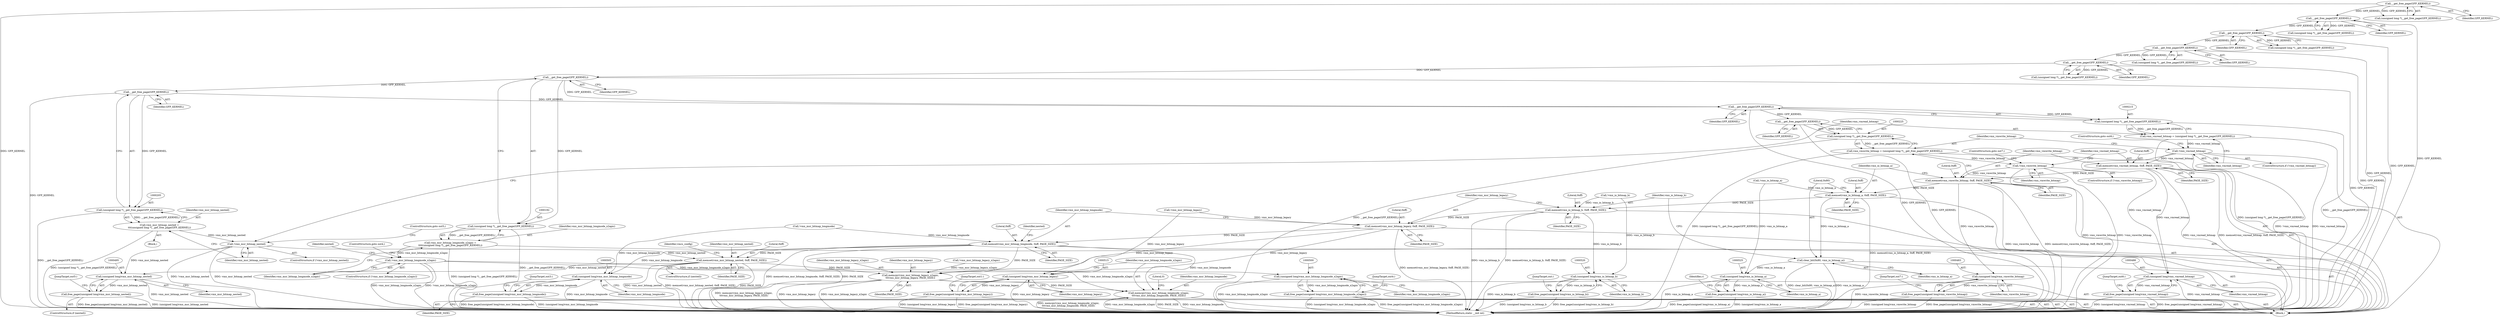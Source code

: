 digraph "0_linux_3ce424e45411cf5a13105e0386b6ecf6eeb4f66f@API" {
"1000193" [label="(Call,__get_free_page(GFP_KERNEL))"];
"1000183" [label="(Call,__get_free_page(GFP_KERNEL))"];
"1000173" [label="(Call,__get_free_page(GFP_KERNEL))"];
"1000163" [label="(Call,__get_free_page(GFP_KERNEL))"];
"1000153" [label="(Call,__get_free_page(GFP_KERNEL))"];
"1000142" [label="(Call,__get_free_page(GFP_KERNEL))"];
"1000191" [label="(Call,(unsigned long *)__get_free_page(GFP_KERNEL))"];
"1000189" [label="(Call,vmx_msr_bitmap_longmode_x2apic =\n\t\t\t\t(unsigned long *)__get_free_page(GFP_KERNEL))"];
"1000196" [label="(Call,!vmx_msr_bitmap_longmode_x2apic)"];
"1000402" [label="(Call,memcpy(vmx_msr_bitmap_longmode_x2apic,\n\t\t\tvmx_msr_bitmap_longmode, PAGE_SIZE))"];
"1000499" [label="(Call,(unsigned long)vmx_msr_bitmap_longmode_x2apic)"];
"1000498" [label="(Call,free_page((unsigned long)vmx_msr_bitmap_longmode_x2apic))"];
"1000206" [label="(Call,__get_free_page(GFP_KERNEL))"];
"1000204" [label="(Call,(unsigned long *)__get_free_page(GFP_KERNEL))"];
"1000202" [label="(Call,vmx_msr_bitmap_nested =\n\t\t\t(unsigned long *)__get_free_page(GFP_KERNEL))"];
"1000209" [label="(Call,!vmx_msr_bitmap_nested)"];
"1000261" [label="(Call,memset(vmx_msr_bitmap_nested, 0xff, PAGE_SIZE))"];
"1000398" [label="(Call,memcpy(vmx_msr_bitmap_legacy_x2apic,\n\t\t\tvmx_msr_bitmap_legacy, PAGE_SIZE))"];
"1000494" [label="(Call,(unsigned long)vmx_msr_bitmap_nested)"];
"1000493" [label="(Call,free_page((unsigned long)vmx_msr_bitmap_nested))"];
"1000216" [label="(Call,__get_free_page(GFP_KERNEL))"];
"1000214" [label="(Call,(unsigned long *)__get_free_page(GFP_KERNEL))"];
"1000212" [label="(Call,vmx_vmread_bitmap = (unsigned long *)__get_free_page(GFP_KERNEL))"];
"1000219" [label="(Call,!vmx_vmread_bitmap)"];
"1000232" [label="(Call,memset(vmx_vmread_bitmap, 0xff, PAGE_SIZE))"];
"1000236" [label="(Call,memset(vmx_vmwrite_bitmap, 0xff, PAGE_SIZE))"];
"1000240" [label="(Call,memset(vmx_io_bitmap_a, 0xff, PAGE_SIZE))"];
"1000244" [label="(Call,clear_bit(0x80, vmx_io_bitmap_a))"];
"1000524" [label="(Call,(unsigned long)vmx_io_bitmap_a)"];
"1000523" [label="(Call,free_page((unsigned long)vmx_io_bitmap_a))"];
"1000247" [label="(Call,memset(vmx_io_bitmap_b, 0xff, PAGE_SIZE))"];
"1000251" [label="(Call,memset(vmx_msr_bitmap_legacy, 0xff, PAGE_SIZE))"];
"1000255" [label="(Call,memset(vmx_msr_bitmap_longmode, 0xff, PAGE_SIZE))"];
"1000504" [label="(Call,(unsigned long)vmx_msr_bitmap_longmode)"];
"1000503" [label="(Call,free_page((unsigned long)vmx_msr_bitmap_longmode))"];
"1000514" [label="(Call,(unsigned long)vmx_msr_bitmap_legacy)"];
"1000513" [label="(Call,free_page((unsigned long)vmx_msr_bitmap_legacy))"];
"1000519" [label="(Call,(unsigned long)vmx_io_bitmap_b)"];
"1000518" [label="(Call,free_page((unsigned long)vmx_io_bitmap_b))"];
"1000482" [label="(Call,(unsigned long)vmx_vmwrite_bitmap)"];
"1000481" [label="(Call,free_page((unsigned long)vmx_vmwrite_bitmap))"];
"1000487" [label="(Call,(unsigned long)vmx_vmread_bitmap)"];
"1000486" [label="(Call,free_page((unsigned long)vmx_vmread_bitmap))"];
"1000226" [label="(Call,__get_free_page(GFP_KERNEL))"];
"1000224" [label="(Call,(unsigned long *)__get_free_page(GFP_KERNEL))"];
"1000222" [label="(Call,vmx_vmwrite_bitmap = (unsigned long *)__get_free_page(GFP_KERNEL))"];
"1000229" [label="(Call,!vmx_vmwrite_bitmap)"];
"1000222" [label="(Call,vmx_vmwrite_bitmap = (unsigned long *)__get_free_page(GFP_KERNEL))"];
"1000240" [label="(Call,memset(vmx_io_bitmap_a, 0xff, PAGE_SIZE))"];
"1000183" [label="(Call,__get_free_page(GFP_KERNEL))"];
"1000486" [label="(Call,free_page((unsigned long)vmx_vmread_bitmap))"];
"1000262" [label="(Identifier,vmx_msr_bitmap_nested)"];
"1000219" [label="(Call,!vmx_vmread_bitmap)"];
"1000194" [label="(Identifier,GFP_KERNEL)"];
"1000519" [label="(Call,(unsigned long)vmx_io_bitmap_b)"];
"1000235" [label="(Identifier,PAGE_SIZE)"];
"1000186" [label="(Call,!vmx_msr_bitmap_longmode)"];
"1000481" [label="(Call,free_page((unsigned long)vmx_vmwrite_bitmap))"];
"1000257" [label="(Literal,0xff)"];
"1000231" [label="(ControlStructure,goto out7;)"];
"1000208" [label="(ControlStructure,if (!vmx_msr_bitmap_nested))"];
"1000506" [label="(Identifier,vmx_msr_bitmap_longmode)"];
"1000202" [label="(Call,vmx_msr_bitmap_nested =\n\t\t\t(unsigned long *)__get_free_page(GFP_KERNEL))"];
"1000166" [label="(Call,!vmx_msr_bitmap_legacy)"];
"1000529" [label="(MethodReturn,static __init int)"];
"1000140" [label="(Call,(unsigned long *)__get_free_page(GFP_KERNEL))"];
"1000513" [label="(Call,free_page((unsigned long)vmx_msr_bitmap_legacy))"];
"1000227" [label="(Identifier,GFP_KERNEL)"];
"1000516" [label="(Identifier,vmx_msr_bitmap_legacy)"];
"1000211" [label="(ControlStructure,goto out5;)"];
"1000256" [label="(Identifier,vmx_msr_bitmap_longmode)"];
"1000143" [label="(Identifier,GFP_KERNEL)"];
"1000407" [label="(Literal,0)"];
"1000230" [label="(Identifier,vmx_vmwrite_bitmap)"];
"1000250" [label="(Identifier,PAGE_SIZE)"];
"1000232" [label="(Call,memset(vmx_vmread_bitmap, 0xff, PAGE_SIZE))"];
"1000514" [label="(Call,(unsigned long)vmx_msr_bitmap_legacy)"];
"1000521" [label="(Identifier,vmx_io_bitmap_b)"];
"1000258" [label="(Identifier,PAGE_SIZE)"];
"1000263" [label="(Literal,0xff)"];
"1000269" [label="(Identifier,vmcs_config)"];
"1000239" [label="(Identifier,PAGE_SIZE)"];
"1000241" [label="(Identifier,vmx_io_bitmap_a)"];
"1000151" [label="(Call,(unsigned long *)__get_free_page(GFP_KERNEL))"];
"1000526" [label="(Identifier,vmx_io_bitmap_a)"];
"1000255" [label="(Call,memset(vmx_msr_bitmap_longmode, 0xff, PAGE_SIZE))"];
"1000404" [label="(Identifier,vmx_msr_bitmap_longmode)"];
"1000200" [label="(Identifier,nested)"];
"1000246" [label="(Identifier,vmx_io_bitmap_a)"];
"1000493" [label="(Call,free_page((unsigned long)vmx_msr_bitmap_nested))"];
"1000181" [label="(Call,(unsigned long *)__get_free_page(GFP_KERNEL))"];
"1000223" [label="(Identifier,vmx_vmwrite_bitmap)"];
"1000249" [label="(Literal,0xff)"];
"1000111" [label="(Block,)"];
"1000217" [label="(Identifier,GFP_KERNEL)"];
"1000204" [label="(Call,(unsigned long *)__get_free_page(GFP_KERNEL))"];
"1000528" [label="(Identifier,r)"];
"1000497" [label="(JumpTarget,out5:)"];
"1000504" [label="(Call,(unsigned long)vmx_msr_bitmap_longmode)"];
"1000164" [label="(Identifier,GFP_KERNEL)"];
"1000171" [label="(Call,(unsigned long *)__get_free_page(GFP_KERNEL))"];
"1000163" [label="(Call,__get_free_page(GFP_KERNEL))"];
"1000243" [label="(Identifier,PAGE_SIZE)"];
"1000523" [label="(Call,free_page((unsigned long)vmx_io_bitmap_a))"];
"1000216" [label="(Call,__get_free_page(GFP_KERNEL))"];
"1000242" [label="(Literal,0xff)"];
"1000399" [label="(Identifier,vmx_msr_bitmap_legacy_x2apic)"];
"1000401" [label="(Identifier,PAGE_SIZE)"];
"1000233" [label="(Identifier,vmx_vmread_bitmap)"];
"1000402" [label="(Call,memcpy(vmx_msr_bitmap_longmode_x2apic,\n\t\t\tvmx_msr_bitmap_longmode, PAGE_SIZE))"];
"1000244" [label="(Call,clear_bit(0x80, vmx_io_bitmap_a))"];
"1000238" [label="(Literal,0xff)"];
"1000498" [label="(Call,free_page((unsigned long)vmx_msr_bitmap_longmode_x2apic))"];
"1000487" [label="(Call,(unsigned long)vmx_vmread_bitmap)"];
"1000190" [label="(Identifier,vmx_msr_bitmap_longmode_x2apic)"];
"1000398" [label="(Call,memcpy(vmx_msr_bitmap_legacy_x2apic,\n\t\t\tvmx_msr_bitmap_legacy, PAGE_SIZE))"];
"1000248" [label="(Identifier,vmx_io_bitmap_b)"];
"1000254" [label="(Identifier,PAGE_SIZE)"];
"1000499" [label="(Call,(unsigned long)vmx_msr_bitmap_longmode_x2apic)"];
"1000400" [label="(Identifier,vmx_msr_bitmap_legacy)"];
"1000174" [label="(Identifier,GFP_KERNEL)"];
"1000482" [label="(Call,(unsigned long)vmx_vmwrite_bitmap)"];
"1000193" [label="(Call,__get_free_page(GFP_KERNEL))"];
"1000142" [label="(Call,__get_free_page(GFP_KERNEL))"];
"1000261" [label="(Call,memset(vmx_msr_bitmap_nested, 0xff, PAGE_SIZE))"];
"1000251" [label="(Call,memset(vmx_msr_bitmap_legacy, 0xff, PAGE_SIZE))"];
"1000226" [label="(Call,__get_free_page(GFP_KERNEL))"];
"1000496" [label="(Identifier,vmx_msr_bitmap_nested)"];
"1000485" [label="(JumpTarget,out7:)"];
"1000206" [label="(Call,__get_free_page(GFP_KERNEL))"];
"1000522" [label="(JumpTarget,out:)"];
"1000176" [label="(Call,!vmx_msr_bitmap_legacy_x2apic)"];
"1000484" [label="(Identifier,vmx_vmwrite_bitmap)"];
"1000203" [label="(Identifier,vmx_msr_bitmap_nested)"];
"1000210" [label="(Identifier,vmx_msr_bitmap_nested)"];
"1000236" [label="(Call,memset(vmx_vmwrite_bitmap, 0xff, PAGE_SIZE))"];
"1000264" [label="(Identifier,PAGE_SIZE)"];
"1000161" [label="(Call,(unsigned long *)__get_free_page(GFP_KERNEL))"];
"1000507" [label="(JumpTarget,out3:)"];
"1000253" [label="(Literal,0xff)"];
"1000201" [label="(Block,)"];
"1000145" [label="(Call,!vmx_io_bitmap_a)"];
"1000220" [label="(Identifier,vmx_vmread_bitmap)"];
"1000245" [label="(Literal,0x80)"];
"1000153" [label="(Call,__get_free_page(GFP_KERNEL))"];
"1000518" [label="(Call,free_page((unsigned long)vmx_io_bitmap_b))"];
"1000197" [label="(Identifier,vmx_msr_bitmap_longmode_x2apic)"];
"1000209" [label="(Call,!vmx_msr_bitmap_nested)"];
"1000491" [label="(ControlStructure,if (nested))"];
"1000234" [label="(Literal,0xff)"];
"1000489" [label="(Identifier,vmx_vmread_bitmap)"];
"1000501" [label="(Identifier,vmx_msr_bitmap_longmode_x2apic)"];
"1000252" [label="(Identifier,vmx_msr_bitmap_legacy)"];
"1000212" [label="(Call,vmx_vmread_bitmap = (unsigned long *)__get_free_page(GFP_KERNEL))"];
"1000490" [label="(JumpTarget,out6:)"];
"1000184" [label="(Identifier,GFP_KERNEL)"];
"1000218" [label="(ControlStructure,if (!vmx_vmread_bitmap))"];
"1000524" [label="(Call,(unsigned long)vmx_io_bitmap_a)"];
"1000207" [label="(Identifier,GFP_KERNEL)"];
"1000214" [label="(Call,(unsigned long *)__get_free_page(GFP_KERNEL))"];
"1000221" [label="(ControlStructure,goto out6;)"];
"1000403" [label="(Identifier,vmx_msr_bitmap_longmode_x2apic)"];
"1000229" [label="(Call,!vmx_vmwrite_bitmap)"];
"1000237" [label="(Identifier,vmx_vmwrite_bitmap)"];
"1000503" [label="(Call,free_page((unsigned long)vmx_msr_bitmap_longmode))"];
"1000196" [label="(Call,!vmx_msr_bitmap_longmode_x2apic)"];
"1000228" [label="(ControlStructure,if (!vmx_vmwrite_bitmap))"];
"1000189" [label="(Call,vmx_msr_bitmap_longmode_x2apic =\n\t\t\t\t(unsigned long *)__get_free_page(GFP_KERNEL))"];
"1000502" [label="(JumpTarget,out4:)"];
"1000517" [label="(JumpTarget,out1:)"];
"1000195" [label="(ControlStructure,if (!vmx_msr_bitmap_longmode_x2apic))"];
"1000405" [label="(Identifier,PAGE_SIZE)"];
"1000247" [label="(Call,memset(vmx_io_bitmap_b, 0xff, PAGE_SIZE))"];
"1000173" [label="(Call,__get_free_page(GFP_KERNEL))"];
"1000259" [label="(ControlStructure,if (nested))"];
"1000156" [label="(Call,!vmx_io_bitmap_b)"];
"1000224" [label="(Call,(unsigned long *)__get_free_page(GFP_KERNEL))"];
"1000198" [label="(ControlStructure,goto out4;)"];
"1000191" [label="(Call,(unsigned long *)__get_free_page(GFP_KERNEL))"];
"1000494" [label="(Call,(unsigned long)vmx_msr_bitmap_nested)"];
"1000260" [label="(Identifier,nested)"];
"1000213" [label="(Identifier,vmx_vmread_bitmap)"];
"1000154" [label="(Identifier,GFP_KERNEL)"];
"1000193" -> "1000191"  [label="AST: "];
"1000193" -> "1000194"  [label="CFG: "];
"1000194" -> "1000193"  [label="AST: "];
"1000191" -> "1000193"  [label="CFG: "];
"1000193" -> "1000529"  [label="DDG: GFP_KERNEL"];
"1000193" -> "1000191"  [label="DDG: GFP_KERNEL"];
"1000183" -> "1000193"  [label="DDG: GFP_KERNEL"];
"1000193" -> "1000206"  [label="DDG: GFP_KERNEL"];
"1000193" -> "1000216"  [label="DDG: GFP_KERNEL"];
"1000183" -> "1000181"  [label="AST: "];
"1000183" -> "1000184"  [label="CFG: "];
"1000184" -> "1000183"  [label="AST: "];
"1000181" -> "1000183"  [label="CFG: "];
"1000183" -> "1000529"  [label="DDG: GFP_KERNEL"];
"1000183" -> "1000181"  [label="DDG: GFP_KERNEL"];
"1000173" -> "1000183"  [label="DDG: GFP_KERNEL"];
"1000173" -> "1000171"  [label="AST: "];
"1000173" -> "1000174"  [label="CFG: "];
"1000174" -> "1000173"  [label="AST: "];
"1000171" -> "1000173"  [label="CFG: "];
"1000173" -> "1000529"  [label="DDG: GFP_KERNEL"];
"1000173" -> "1000171"  [label="DDG: GFP_KERNEL"];
"1000163" -> "1000173"  [label="DDG: GFP_KERNEL"];
"1000163" -> "1000161"  [label="AST: "];
"1000163" -> "1000164"  [label="CFG: "];
"1000164" -> "1000163"  [label="AST: "];
"1000161" -> "1000163"  [label="CFG: "];
"1000163" -> "1000529"  [label="DDG: GFP_KERNEL"];
"1000163" -> "1000161"  [label="DDG: GFP_KERNEL"];
"1000153" -> "1000163"  [label="DDG: GFP_KERNEL"];
"1000153" -> "1000151"  [label="AST: "];
"1000153" -> "1000154"  [label="CFG: "];
"1000154" -> "1000153"  [label="AST: "];
"1000151" -> "1000153"  [label="CFG: "];
"1000153" -> "1000529"  [label="DDG: GFP_KERNEL"];
"1000153" -> "1000151"  [label="DDG: GFP_KERNEL"];
"1000142" -> "1000153"  [label="DDG: GFP_KERNEL"];
"1000142" -> "1000140"  [label="AST: "];
"1000142" -> "1000143"  [label="CFG: "];
"1000143" -> "1000142"  [label="AST: "];
"1000140" -> "1000142"  [label="CFG: "];
"1000142" -> "1000529"  [label="DDG: GFP_KERNEL"];
"1000142" -> "1000140"  [label="DDG: GFP_KERNEL"];
"1000191" -> "1000189"  [label="AST: "];
"1000192" -> "1000191"  [label="AST: "];
"1000189" -> "1000191"  [label="CFG: "];
"1000191" -> "1000529"  [label="DDG: __get_free_page(GFP_KERNEL)"];
"1000191" -> "1000189"  [label="DDG: __get_free_page(GFP_KERNEL)"];
"1000189" -> "1000111"  [label="AST: "];
"1000190" -> "1000189"  [label="AST: "];
"1000197" -> "1000189"  [label="CFG: "];
"1000189" -> "1000529"  [label="DDG: (unsigned long *)__get_free_page(GFP_KERNEL)"];
"1000189" -> "1000196"  [label="DDG: vmx_msr_bitmap_longmode_x2apic"];
"1000196" -> "1000195"  [label="AST: "];
"1000196" -> "1000197"  [label="CFG: "];
"1000197" -> "1000196"  [label="AST: "];
"1000198" -> "1000196"  [label="CFG: "];
"1000200" -> "1000196"  [label="CFG: "];
"1000196" -> "1000529"  [label="DDG: vmx_msr_bitmap_longmode_x2apic"];
"1000196" -> "1000529"  [label="DDG: !vmx_msr_bitmap_longmode_x2apic"];
"1000196" -> "1000402"  [label="DDG: vmx_msr_bitmap_longmode_x2apic"];
"1000196" -> "1000499"  [label="DDG: vmx_msr_bitmap_longmode_x2apic"];
"1000402" -> "1000111"  [label="AST: "];
"1000402" -> "1000405"  [label="CFG: "];
"1000403" -> "1000402"  [label="AST: "];
"1000404" -> "1000402"  [label="AST: "];
"1000405" -> "1000402"  [label="AST: "];
"1000407" -> "1000402"  [label="CFG: "];
"1000402" -> "1000529"  [label="DDG: PAGE_SIZE"];
"1000402" -> "1000529"  [label="DDG: vmx_msr_bitmap_longmode"];
"1000402" -> "1000529"  [label="DDG: memcpy(vmx_msr_bitmap_longmode_x2apic,\n\t\t\tvmx_msr_bitmap_longmode, PAGE_SIZE)"];
"1000402" -> "1000529"  [label="DDG: vmx_msr_bitmap_longmode_x2apic"];
"1000255" -> "1000402"  [label="DDG: vmx_msr_bitmap_longmode"];
"1000398" -> "1000402"  [label="DDG: PAGE_SIZE"];
"1000499" -> "1000498"  [label="AST: "];
"1000499" -> "1000501"  [label="CFG: "];
"1000500" -> "1000499"  [label="AST: "];
"1000501" -> "1000499"  [label="AST: "];
"1000498" -> "1000499"  [label="CFG: "];
"1000499" -> "1000529"  [label="DDG: vmx_msr_bitmap_longmode_x2apic"];
"1000499" -> "1000498"  [label="DDG: vmx_msr_bitmap_longmode_x2apic"];
"1000498" -> "1000111"  [label="AST: "];
"1000502" -> "1000498"  [label="CFG: "];
"1000498" -> "1000529"  [label="DDG: free_page((unsigned long)vmx_msr_bitmap_longmode_x2apic)"];
"1000498" -> "1000529"  [label="DDG: (unsigned long)vmx_msr_bitmap_longmode_x2apic"];
"1000206" -> "1000204"  [label="AST: "];
"1000206" -> "1000207"  [label="CFG: "];
"1000207" -> "1000206"  [label="AST: "];
"1000204" -> "1000206"  [label="CFG: "];
"1000206" -> "1000529"  [label="DDG: GFP_KERNEL"];
"1000206" -> "1000204"  [label="DDG: GFP_KERNEL"];
"1000206" -> "1000216"  [label="DDG: GFP_KERNEL"];
"1000204" -> "1000202"  [label="AST: "];
"1000205" -> "1000204"  [label="AST: "];
"1000202" -> "1000204"  [label="CFG: "];
"1000204" -> "1000529"  [label="DDG: __get_free_page(GFP_KERNEL)"];
"1000204" -> "1000202"  [label="DDG: __get_free_page(GFP_KERNEL)"];
"1000202" -> "1000201"  [label="AST: "];
"1000203" -> "1000202"  [label="AST: "];
"1000210" -> "1000202"  [label="CFG: "];
"1000202" -> "1000529"  [label="DDG: (unsigned long *)__get_free_page(GFP_KERNEL)"];
"1000202" -> "1000209"  [label="DDG: vmx_msr_bitmap_nested"];
"1000209" -> "1000208"  [label="AST: "];
"1000209" -> "1000210"  [label="CFG: "];
"1000210" -> "1000209"  [label="AST: "];
"1000211" -> "1000209"  [label="CFG: "];
"1000213" -> "1000209"  [label="CFG: "];
"1000209" -> "1000529"  [label="DDG: !vmx_msr_bitmap_nested"];
"1000209" -> "1000529"  [label="DDG: vmx_msr_bitmap_nested"];
"1000209" -> "1000261"  [label="DDG: vmx_msr_bitmap_nested"];
"1000209" -> "1000494"  [label="DDG: vmx_msr_bitmap_nested"];
"1000261" -> "1000259"  [label="AST: "];
"1000261" -> "1000264"  [label="CFG: "];
"1000262" -> "1000261"  [label="AST: "];
"1000263" -> "1000261"  [label="AST: "];
"1000264" -> "1000261"  [label="AST: "];
"1000269" -> "1000261"  [label="CFG: "];
"1000261" -> "1000529"  [label="DDG: PAGE_SIZE"];
"1000261" -> "1000529"  [label="DDG: vmx_msr_bitmap_nested"];
"1000261" -> "1000529"  [label="DDG: memset(vmx_msr_bitmap_nested, 0xff, PAGE_SIZE)"];
"1000255" -> "1000261"  [label="DDG: PAGE_SIZE"];
"1000261" -> "1000398"  [label="DDG: PAGE_SIZE"];
"1000261" -> "1000494"  [label="DDG: vmx_msr_bitmap_nested"];
"1000398" -> "1000111"  [label="AST: "];
"1000398" -> "1000401"  [label="CFG: "];
"1000399" -> "1000398"  [label="AST: "];
"1000400" -> "1000398"  [label="AST: "];
"1000401" -> "1000398"  [label="AST: "];
"1000403" -> "1000398"  [label="CFG: "];
"1000398" -> "1000529"  [label="DDG: memcpy(vmx_msr_bitmap_legacy_x2apic,\n\t\t\tvmx_msr_bitmap_legacy, PAGE_SIZE)"];
"1000398" -> "1000529"  [label="DDG: vmx_msr_bitmap_legacy"];
"1000398" -> "1000529"  [label="DDG: vmx_msr_bitmap_legacy_x2apic"];
"1000176" -> "1000398"  [label="DDG: vmx_msr_bitmap_legacy_x2apic"];
"1000251" -> "1000398"  [label="DDG: vmx_msr_bitmap_legacy"];
"1000255" -> "1000398"  [label="DDG: PAGE_SIZE"];
"1000494" -> "1000493"  [label="AST: "];
"1000494" -> "1000496"  [label="CFG: "];
"1000495" -> "1000494"  [label="AST: "];
"1000496" -> "1000494"  [label="AST: "];
"1000493" -> "1000494"  [label="CFG: "];
"1000494" -> "1000529"  [label="DDG: vmx_msr_bitmap_nested"];
"1000494" -> "1000493"  [label="DDG: vmx_msr_bitmap_nested"];
"1000493" -> "1000491"  [label="AST: "];
"1000497" -> "1000493"  [label="CFG: "];
"1000493" -> "1000529"  [label="DDG: (unsigned long)vmx_msr_bitmap_nested"];
"1000493" -> "1000529"  [label="DDG: free_page((unsigned long)vmx_msr_bitmap_nested)"];
"1000216" -> "1000214"  [label="AST: "];
"1000216" -> "1000217"  [label="CFG: "];
"1000217" -> "1000216"  [label="AST: "];
"1000214" -> "1000216"  [label="CFG: "];
"1000216" -> "1000529"  [label="DDG: GFP_KERNEL"];
"1000216" -> "1000214"  [label="DDG: GFP_KERNEL"];
"1000216" -> "1000226"  [label="DDG: GFP_KERNEL"];
"1000214" -> "1000212"  [label="AST: "];
"1000215" -> "1000214"  [label="AST: "];
"1000212" -> "1000214"  [label="CFG: "];
"1000214" -> "1000529"  [label="DDG: __get_free_page(GFP_KERNEL)"];
"1000214" -> "1000212"  [label="DDG: __get_free_page(GFP_KERNEL)"];
"1000212" -> "1000111"  [label="AST: "];
"1000213" -> "1000212"  [label="AST: "];
"1000220" -> "1000212"  [label="CFG: "];
"1000212" -> "1000529"  [label="DDG: (unsigned long *)__get_free_page(GFP_KERNEL)"];
"1000212" -> "1000219"  [label="DDG: vmx_vmread_bitmap"];
"1000219" -> "1000218"  [label="AST: "];
"1000219" -> "1000220"  [label="CFG: "];
"1000220" -> "1000219"  [label="AST: "];
"1000221" -> "1000219"  [label="CFG: "];
"1000223" -> "1000219"  [label="CFG: "];
"1000219" -> "1000529"  [label="DDG: !vmx_vmread_bitmap"];
"1000219" -> "1000529"  [label="DDG: vmx_vmread_bitmap"];
"1000219" -> "1000232"  [label="DDG: vmx_vmread_bitmap"];
"1000219" -> "1000487"  [label="DDG: vmx_vmread_bitmap"];
"1000232" -> "1000111"  [label="AST: "];
"1000232" -> "1000235"  [label="CFG: "];
"1000233" -> "1000232"  [label="AST: "];
"1000234" -> "1000232"  [label="AST: "];
"1000235" -> "1000232"  [label="AST: "];
"1000237" -> "1000232"  [label="CFG: "];
"1000232" -> "1000529"  [label="DDG: vmx_vmread_bitmap"];
"1000232" -> "1000529"  [label="DDG: memset(vmx_vmread_bitmap, 0xff, PAGE_SIZE)"];
"1000232" -> "1000236"  [label="DDG: PAGE_SIZE"];
"1000232" -> "1000487"  [label="DDG: vmx_vmread_bitmap"];
"1000236" -> "1000111"  [label="AST: "];
"1000236" -> "1000239"  [label="CFG: "];
"1000237" -> "1000236"  [label="AST: "];
"1000238" -> "1000236"  [label="AST: "];
"1000239" -> "1000236"  [label="AST: "];
"1000241" -> "1000236"  [label="CFG: "];
"1000236" -> "1000529"  [label="DDG: vmx_vmwrite_bitmap"];
"1000236" -> "1000529"  [label="DDG: memset(vmx_vmwrite_bitmap, 0xff, PAGE_SIZE)"];
"1000229" -> "1000236"  [label="DDG: vmx_vmwrite_bitmap"];
"1000236" -> "1000240"  [label="DDG: PAGE_SIZE"];
"1000236" -> "1000482"  [label="DDG: vmx_vmwrite_bitmap"];
"1000240" -> "1000111"  [label="AST: "];
"1000240" -> "1000243"  [label="CFG: "];
"1000241" -> "1000240"  [label="AST: "];
"1000242" -> "1000240"  [label="AST: "];
"1000243" -> "1000240"  [label="AST: "];
"1000245" -> "1000240"  [label="CFG: "];
"1000240" -> "1000529"  [label="DDG: memset(vmx_io_bitmap_a, 0xff, PAGE_SIZE)"];
"1000145" -> "1000240"  [label="DDG: vmx_io_bitmap_a"];
"1000240" -> "1000244"  [label="DDG: vmx_io_bitmap_a"];
"1000240" -> "1000247"  [label="DDG: PAGE_SIZE"];
"1000244" -> "1000111"  [label="AST: "];
"1000244" -> "1000246"  [label="CFG: "];
"1000245" -> "1000244"  [label="AST: "];
"1000246" -> "1000244"  [label="AST: "];
"1000248" -> "1000244"  [label="CFG: "];
"1000244" -> "1000529"  [label="DDG: clear_bit(0x80, vmx_io_bitmap_a)"];
"1000244" -> "1000529"  [label="DDG: vmx_io_bitmap_a"];
"1000244" -> "1000524"  [label="DDG: vmx_io_bitmap_a"];
"1000524" -> "1000523"  [label="AST: "];
"1000524" -> "1000526"  [label="CFG: "];
"1000525" -> "1000524"  [label="AST: "];
"1000526" -> "1000524"  [label="AST: "];
"1000523" -> "1000524"  [label="CFG: "];
"1000524" -> "1000529"  [label="DDG: vmx_io_bitmap_a"];
"1000524" -> "1000523"  [label="DDG: vmx_io_bitmap_a"];
"1000145" -> "1000524"  [label="DDG: vmx_io_bitmap_a"];
"1000523" -> "1000111"  [label="AST: "];
"1000528" -> "1000523"  [label="CFG: "];
"1000523" -> "1000529"  [label="DDG: (unsigned long)vmx_io_bitmap_a"];
"1000523" -> "1000529"  [label="DDG: free_page((unsigned long)vmx_io_bitmap_a)"];
"1000247" -> "1000111"  [label="AST: "];
"1000247" -> "1000250"  [label="CFG: "];
"1000248" -> "1000247"  [label="AST: "];
"1000249" -> "1000247"  [label="AST: "];
"1000250" -> "1000247"  [label="AST: "];
"1000252" -> "1000247"  [label="CFG: "];
"1000247" -> "1000529"  [label="DDG: vmx_io_bitmap_b"];
"1000247" -> "1000529"  [label="DDG: memset(vmx_io_bitmap_b, 0xff, PAGE_SIZE)"];
"1000156" -> "1000247"  [label="DDG: vmx_io_bitmap_b"];
"1000247" -> "1000251"  [label="DDG: PAGE_SIZE"];
"1000247" -> "1000519"  [label="DDG: vmx_io_bitmap_b"];
"1000251" -> "1000111"  [label="AST: "];
"1000251" -> "1000254"  [label="CFG: "];
"1000252" -> "1000251"  [label="AST: "];
"1000253" -> "1000251"  [label="AST: "];
"1000254" -> "1000251"  [label="AST: "];
"1000256" -> "1000251"  [label="CFG: "];
"1000251" -> "1000529"  [label="DDG: memset(vmx_msr_bitmap_legacy, 0xff, PAGE_SIZE)"];
"1000166" -> "1000251"  [label="DDG: vmx_msr_bitmap_legacy"];
"1000251" -> "1000255"  [label="DDG: PAGE_SIZE"];
"1000251" -> "1000514"  [label="DDG: vmx_msr_bitmap_legacy"];
"1000255" -> "1000111"  [label="AST: "];
"1000255" -> "1000258"  [label="CFG: "];
"1000256" -> "1000255"  [label="AST: "];
"1000257" -> "1000255"  [label="AST: "];
"1000258" -> "1000255"  [label="AST: "];
"1000260" -> "1000255"  [label="CFG: "];
"1000255" -> "1000529"  [label="DDG: memset(vmx_msr_bitmap_longmode, 0xff, PAGE_SIZE)"];
"1000255" -> "1000529"  [label="DDG: PAGE_SIZE"];
"1000186" -> "1000255"  [label="DDG: vmx_msr_bitmap_longmode"];
"1000255" -> "1000504"  [label="DDG: vmx_msr_bitmap_longmode"];
"1000504" -> "1000503"  [label="AST: "];
"1000504" -> "1000506"  [label="CFG: "];
"1000505" -> "1000504"  [label="AST: "];
"1000506" -> "1000504"  [label="AST: "];
"1000503" -> "1000504"  [label="CFG: "];
"1000504" -> "1000529"  [label="DDG: vmx_msr_bitmap_longmode"];
"1000504" -> "1000503"  [label="DDG: vmx_msr_bitmap_longmode"];
"1000186" -> "1000504"  [label="DDG: vmx_msr_bitmap_longmode"];
"1000503" -> "1000111"  [label="AST: "];
"1000507" -> "1000503"  [label="CFG: "];
"1000503" -> "1000529"  [label="DDG: free_page((unsigned long)vmx_msr_bitmap_longmode)"];
"1000503" -> "1000529"  [label="DDG: (unsigned long)vmx_msr_bitmap_longmode"];
"1000514" -> "1000513"  [label="AST: "];
"1000514" -> "1000516"  [label="CFG: "];
"1000515" -> "1000514"  [label="AST: "];
"1000516" -> "1000514"  [label="AST: "];
"1000513" -> "1000514"  [label="CFG: "];
"1000514" -> "1000529"  [label="DDG: vmx_msr_bitmap_legacy"];
"1000514" -> "1000513"  [label="DDG: vmx_msr_bitmap_legacy"];
"1000166" -> "1000514"  [label="DDG: vmx_msr_bitmap_legacy"];
"1000513" -> "1000111"  [label="AST: "];
"1000517" -> "1000513"  [label="CFG: "];
"1000513" -> "1000529"  [label="DDG: free_page((unsigned long)vmx_msr_bitmap_legacy)"];
"1000513" -> "1000529"  [label="DDG: (unsigned long)vmx_msr_bitmap_legacy"];
"1000519" -> "1000518"  [label="AST: "];
"1000519" -> "1000521"  [label="CFG: "];
"1000520" -> "1000519"  [label="AST: "];
"1000521" -> "1000519"  [label="AST: "];
"1000518" -> "1000519"  [label="CFG: "];
"1000519" -> "1000529"  [label="DDG: vmx_io_bitmap_b"];
"1000519" -> "1000518"  [label="DDG: vmx_io_bitmap_b"];
"1000156" -> "1000519"  [label="DDG: vmx_io_bitmap_b"];
"1000518" -> "1000111"  [label="AST: "];
"1000522" -> "1000518"  [label="CFG: "];
"1000518" -> "1000529"  [label="DDG: (unsigned long)vmx_io_bitmap_b"];
"1000518" -> "1000529"  [label="DDG: free_page((unsigned long)vmx_io_bitmap_b)"];
"1000482" -> "1000481"  [label="AST: "];
"1000482" -> "1000484"  [label="CFG: "];
"1000483" -> "1000482"  [label="AST: "];
"1000484" -> "1000482"  [label="AST: "];
"1000481" -> "1000482"  [label="CFG: "];
"1000482" -> "1000529"  [label="DDG: vmx_vmwrite_bitmap"];
"1000482" -> "1000481"  [label="DDG: vmx_vmwrite_bitmap"];
"1000481" -> "1000111"  [label="AST: "];
"1000485" -> "1000481"  [label="CFG: "];
"1000481" -> "1000529"  [label="DDG: free_page((unsigned long)vmx_vmwrite_bitmap)"];
"1000481" -> "1000529"  [label="DDG: (unsigned long)vmx_vmwrite_bitmap"];
"1000487" -> "1000486"  [label="AST: "];
"1000487" -> "1000489"  [label="CFG: "];
"1000488" -> "1000487"  [label="AST: "];
"1000489" -> "1000487"  [label="AST: "];
"1000486" -> "1000487"  [label="CFG: "];
"1000487" -> "1000529"  [label="DDG: vmx_vmread_bitmap"];
"1000487" -> "1000486"  [label="DDG: vmx_vmread_bitmap"];
"1000486" -> "1000111"  [label="AST: "];
"1000490" -> "1000486"  [label="CFG: "];
"1000486" -> "1000529"  [label="DDG: free_page((unsigned long)vmx_vmread_bitmap)"];
"1000486" -> "1000529"  [label="DDG: (unsigned long)vmx_vmread_bitmap"];
"1000226" -> "1000224"  [label="AST: "];
"1000226" -> "1000227"  [label="CFG: "];
"1000227" -> "1000226"  [label="AST: "];
"1000224" -> "1000226"  [label="CFG: "];
"1000226" -> "1000529"  [label="DDG: GFP_KERNEL"];
"1000226" -> "1000224"  [label="DDG: GFP_KERNEL"];
"1000224" -> "1000222"  [label="AST: "];
"1000225" -> "1000224"  [label="AST: "];
"1000222" -> "1000224"  [label="CFG: "];
"1000224" -> "1000529"  [label="DDG: __get_free_page(GFP_KERNEL)"];
"1000224" -> "1000222"  [label="DDG: __get_free_page(GFP_KERNEL)"];
"1000222" -> "1000111"  [label="AST: "];
"1000223" -> "1000222"  [label="AST: "];
"1000230" -> "1000222"  [label="CFG: "];
"1000222" -> "1000529"  [label="DDG: (unsigned long *)__get_free_page(GFP_KERNEL)"];
"1000222" -> "1000229"  [label="DDG: vmx_vmwrite_bitmap"];
"1000229" -> "1000228"  [label="AST: "];
"1000229" -> "1000230"  [label="CFG: "];
"1000230" -> "1000229"  [label="AST: "];
"1000231" -> "1000229"  [label="CFG: "];
"1000233" -> "1000229"  [label="CFG: "];
"1000229" -> "1000529"  [label="DDG: !vmx_vmwrite_bitmap"];
"1000229" -> "1000529"  [label="DDG: vmx_vmwrite_bitmap"];
}
